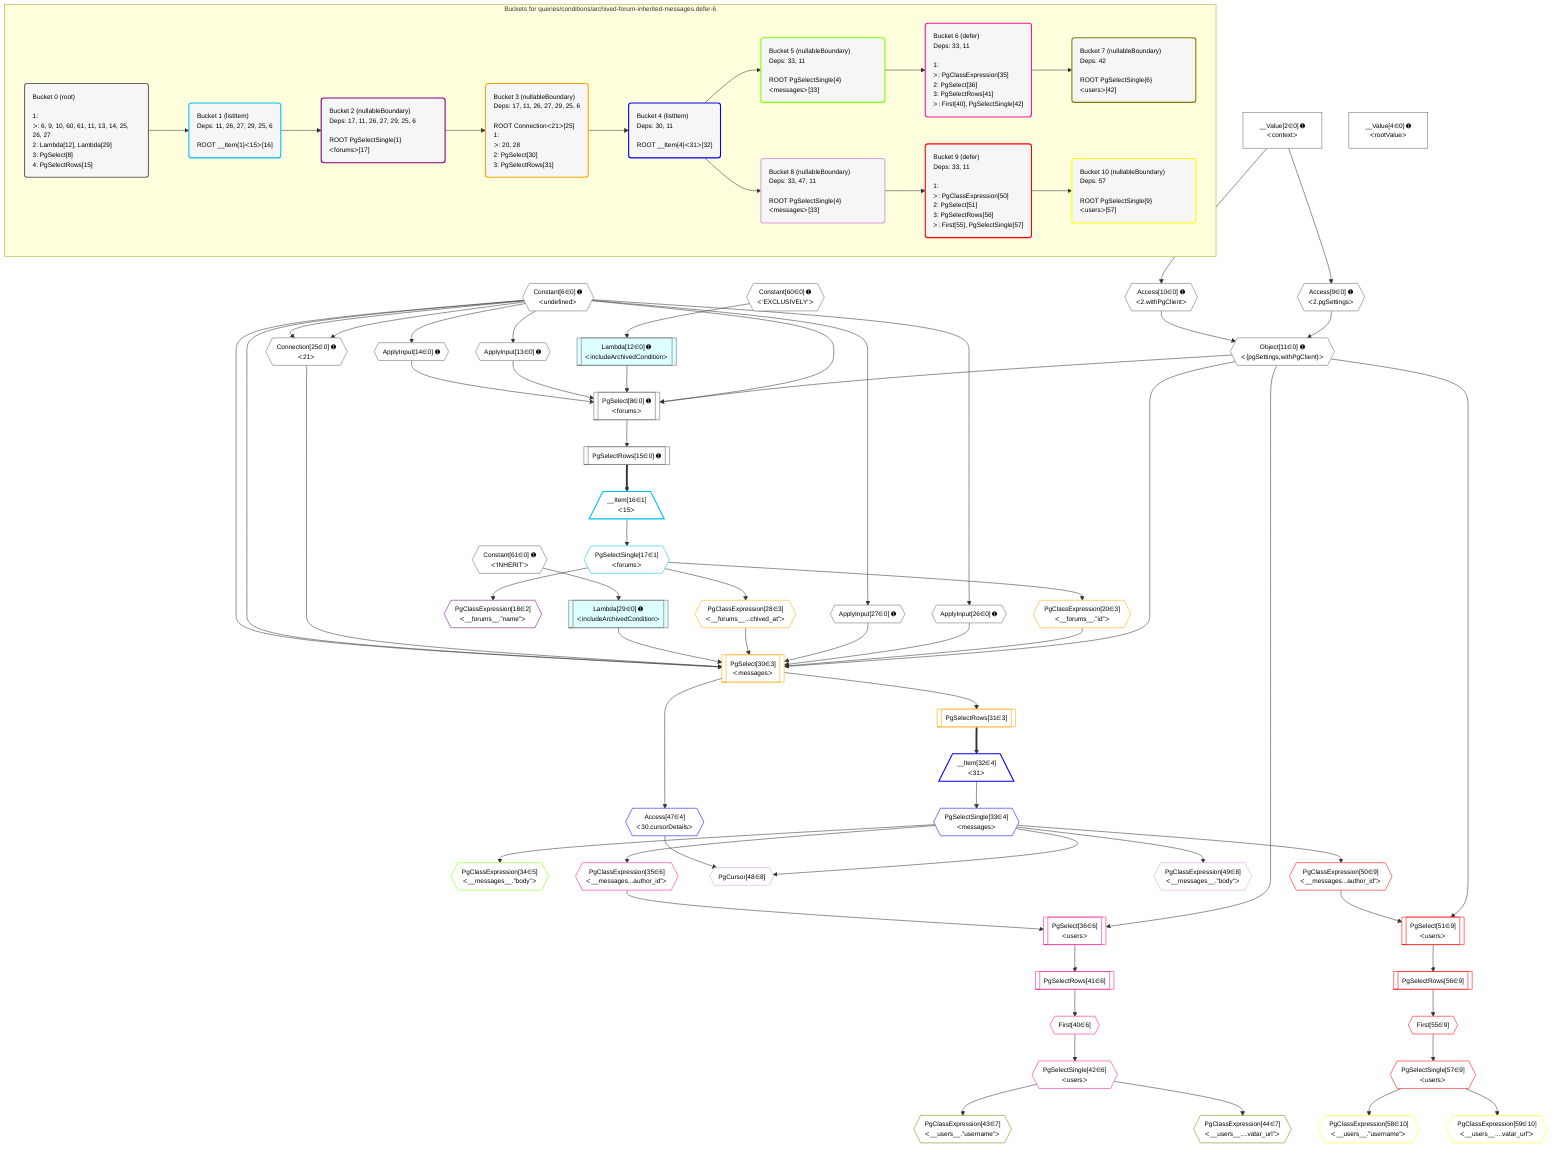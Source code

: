 %%{init: {'themeVariables': { 'fontSize': '12px'}}}%%
graph TD
    classDef path fill:#eee,stroke:#000,color:#000
    classDef plan fill:#fff,stroke-width:1px,color:#000
    classDef itemplan fill:#fff,stroke-width:2px,color:#000
    classDef unbatchedplan fill:#dff,stroke-width:1px,color:#000
    classDef sideeffectplan fill:#fcc,stroke-width:2px,color:#000
    classDef bucket fill:#f6f6f6,color:#000,stroke-width:2px,text-align:left


    %% plan dependencies
    PgSelect8[["PgSelect[8∈0] ➊<br />ᐸforumsᐳ"]]:::plan
    Object11{{"Object[11∈0] ➊<br />ᐸ{pgSettings,withPgClient}ᐳ"}}:::plan
    Constant6{{"Constant[6∈0] ➊<br />ᐸundefinedᐳ"}}:::plan
    Lambda12[["Lambda[12∈0] ➊<br />ᐸincludeArchivedConditionᐳ"]]:::unbatchedplan
    ApplyInput13{{"ApplyInput[13∈0] ➊"}}:::plan
    ApplyInput14{{"ApplyInput[14∈0] ➊"}}:::plan
    Object11 & Constant6 & Lambda12 & ApplyInput13 & ApplyInput14 --> PgSelect8
    Access9{{"Access[9∈0] ➊<br />ᐸ2.pgSettingsᐳ"}}:::plan
    Access10{{"Access[10∈0] ➊<br />ᐸ2.withPgClientᐳ"}}:::plan
    Access9 & Access10 --> Object11
    Connection25{{"Connection[25∈0] ➊<br />ᐸ21ᐳ"}}:::plan
    Constant6 & Constant6 --> Connection25
    __Value2["__Value[2∈0] ➊<br />ᐸcontextᐳ"]:::plan
    __Value2 --> Access9
    __Value2 --> Access10
    Constant60{{"Constant[60∈0] ➊<br />ᐸ'EXCLUSIVELY'ᐳ"}}:::plan
    Constant60 --> Lambda12
    Constant6 --> ApplyInput13
    Constant6 --> ApplyInput14
    PgSelectRows15[["PgSelectRows[15∈0] ➊"]]:::plan
    PgSelect8 --> PgSelectRows15
    ApplyInput26{{"ApplyInput[26∈0] ➊"}}:::plan
    Constant6 --> ApplyInput26
    ApplyInput27{{"ApplyInput[27∈0] ➊"}}:::plan
    Constant6 --> ApplyInput27
    Lambda29[["Lambda[29∈0] ➊<br />ᐸincludeArchivedConditionᐳ"]]:::unbatchedplan
    Constant61{{"Constant[61∈0] ➊<br />ᐸ'INHERIT'ᐳ"}}:::plan
    Constant61 --> Lambda29
    __Value4["__Value[4∈0] ➊<br />ᐸrootValueᐳ"]:::plan
    __Item16[/"__Item[16∈1]<br />ᐸ15ᐳ"\]:::itemplan
    PgSelectRows15 ==> __Item16
    PgSelectSingle17{{"PgSelectSingle[17∈1]<br />ᐸforumsᐳ"}}:::plan
    __Item16 --> PgSelectSingle17
    PgClassExpression18{{"PgClassExpression[18∈2]<br />ᐸ__forums__.”name”ᐳ"}}:::plan
    PgSelectSingle17 --> PgClassExpression18
    PgSelect30[["PgSelect[30∈3]<br />ᐸmessagesᐳ"]]:::plan
    PgClassExpression20{{"PgClassExpression[20∈3]<br />ᐸ__forums__.”id”ᐳ"}}:::plan
    PgClassExpression28{{"PgClassExpression[28∈3]<br />ᐸ__forums__...chived_at”ᐳ"}}:::plan
    Object11 & PgClassExpression20 & ApplyInput26 & ApplyInput27 & PgClassExpression28 & Lambda29 & Connection25 & Constant6 & Constant6 --> PgSelect30
    PgSelectSingle17 --> PgClassExpression20
    PgSelectSingle17 --> PgClassExpression28
    PgSelectRows31[["PgSelectRows[31∈3]"]]:::plan
    PgSelect30 --> PgSelectRows31
    __Item32[/"__Item[32∈4]<br />ᐸ31ᐳ"\]:::itemplan
    PgSelectRows31 ==> __Item32
    PgSelectSingle33{{"PgSelectSingle[33∈4]<br />ᐸmessagesᐳ"}}:::plan
    __Item32 --> PgSelectSingle33
    Access47{{"Access[47∈4]<br />ᐸ30.cursorDetailsᐳ"}}:::plan
    PgSelect30 --> Access47
    PgClassExpression34{{"PgClassExpression[34∈5]<br />ᐸ__messages__.”body”ᐳ"}}:::plan
    PgSelectSingle33 --> PgClassExpression34
    PgSelect36[["PgSelect[36∈6]<br />ᐸusersᐳ"]]:::plan
    PgClassExpression35{{"PgClassExpression[35∈6]<br />ᐸ__messages...author_id”ᐳ"}}:::plan
    Object11 & PgClassExpression35 --> PgSelect36
    PgSelectSingle33 --> PgClassExpression35
    First40{{"First[40∈6]"}}:::plan
    PgSelectRows41[["PgSelectRows[41∈6]"]]:::plan
    PgSelectRows41 --> First40
    PgSelect36 --> PgSelectRows41
    PgSelectSingle42{{"PgSelectSingle[42∈6]<br />ᐸusersᐳ"}}:::plan
    First40 --> PgSelectSingle42
    PgClassExpression43{{"PgClassExpression[43∈7]<br />ᐸ__users__.”username”ᐳ"}}:::plan
    PgSelectSingle42 --> PgClassExpression43
    PgClassExpression44{{"PgClassExpression[44∈7]<br />ᐸ__users__....vatar_url”ᐳ"}}:::plan
    PgSelectSingle42 --> PgClassExpression44
    PgCursor48{{"PgCursor[48∈8]"}}:::plan
    PgSelectSingle33 & Access47 --> PgCursor48
    PgClassExpression49{{"PgClassExpression[49∈8]<br />ᐸ__messages__.”body”ᐳ"}}:::plan
    PgSelectSingle33 --> PgClassExpression49
    PgSelect51[["PgSelect[51∈9]<br />ᐸusersᐳ"]]:::plan
    PgClassExpression50{{"PgClassExpression[50∈9]<br />ᐸ__messages...author_id”ᐳ"}}:::plan
    Object11 & PgClassExpression50 --> PgSelect51
    PgSelectSingle33 --> PgClassExpression50
    First55{{"First[55∈9]"}}:::plan
    PgSelectRows56[["PgSelectRows[56∈9]"]]:::plan
    PgSelectRows56 --> First55
    PgSelect51 --> PgSelectRows56
    PgSelectSingle57{{"PgSelectSingle[57∈9]<br />ᐸusersᐳ"}}:::plan
    First55 --> PgSelectSingle57
    PgClassExpression58{{"PgClassExpression[58∈10]<br />ᐸ__users__.”username”ᐳ"}}:::plan
    PgSelectSingle57 --> PgClassExpression58
    PgClassExpression59{{"PgClassExpression[59∈10]<br />ᐸ__users__....vatar_url”ᐳ"}}:::plan
    PgSelectSingle57 --> PgClassExpression59

    %% define steps

    subgraph "Buckets for queries/conditions/archived-forum-inherited-messages.defer-6"
    Bucket0("Bucket 0 (root)<br /><br />1: <br />ᐳ: 6, 9, 10, 60, 61, 11, 13, 14, 25, 26, 27<br />2: Lambda[12], Lambda[29]<br />3: PgSelect[8]<br />4: PgSelectRows[15]"):::bucket
    classDef bucket0 stroke:#696969
    class Bucket0,__Value2,__Value4,Constant6,PgSelect8,Access9,Access10,Object11,Lambda12,ApplyInput13,ApplyInput14,PgSelectRows15,Connection25,ApplyInput26,ApplyInput27,Lambda29,Constant60,Constant61 bucket0
    Bucket1("Bucket 1 (listItem)<br />Deps: 11, 26, 27, 29, 25, 6<br /><br />ROOT __Item{1}ᐸ15ᐳ[16]"):::bucket
    classDef bucket1 stroke:#00bfff
    class Bucket1,__Item16,PgSelectSingle17 bucket1
    Bucket2("Bucket 2 (nullableBoundary)<br />Deps: 17, 11, 26, 27, 29, 25, 6<br /><br />ROOT PgSelectSingle{1}ᐸforumsᐳ[17]"):::bucket
    classDef bucket2 stroke:#7f007f
    class Bucket2,PgClassExpression18 bucket2
    Bucket3("Bucket 3 (nullableBoundary)<br />Deps: 17, 11, 26, 27, 29, 25, 6<br /><br />ROOT Connectionᐸ21ᐳ[25]<br />1: <br />ᐳ: 20, 28<br />2: PgSelect[30]<br />3: PgSelectRows[31]"):::bucket
    classDef bucket3 stroke:#ffa500
    class Bucket3,PgClassExpression20,PgClassExpression28,PgSelect30,PgSelectRows31 bucket3
    Bucket4("Bucket 4 (listItem)<br />Deps: 30, 11<br /><br />ROOT __Item{4}ᐸ31ᐳ[32]"):::bucket
    classDef bucket4 stroke:#0000ff
    class Bucket4,__Item32,PgSelectSingle33,Access47 bucket4
    Bucket5("Bucket 5 (nullableBoundary)<br />Deps: 33, 11<br /><br />ROOT PgSelectSingle{4}ᐸmessagesᐳ[33]"):::bucket
    classDef bucket5 stroke:#7fff00
    class Bucket5,PgClassExpression34 bucket5
    Bucket6("Bucket 6 (defer)<br />Deps: 33, 11<br /><br />1: <br />ᐳ: PgClassExpression[35]<br />2: PgSelect[36]<br />3: PgSelectRows[41]<br />ᐳ: First[40], PgSelectSingle[42]"):::bucket
    classDef bucket6 stroke:#ff1493
    class Bucket6,PgClassExpression35,PgSelect36,First40,PgSelectRows41,PgSelectSingle42 bucket6
    Bucket7("Bucket 7 (nullableBoundary)<br />Deps: 42<br /><br />ROOT PgSelectSingle{6}ᐸusersᐳ[42]"):::bucket
    classDef bucket7 stroke:#808000
    class Bucket7,PgClassExpression43,PgClassExpression44 bucket7
    Bucket8("Bucket 8 (nullableBoundary)<br />Deps: 33, 47, 11<br /><br />ROOT PgSelectSingle{4}ᐸmessagesᐳ[33]"):::bucket
    classDef bucket8 stroke:#dda0dd
    class Bucket8,PgCursor48,PgClassExpression49 bucket8
    Bucket9("Bucket 9 (defer)<br />Deps: 33, 11<br /><br />1: <br />ᐳ: PgClassExpression[50]<br />2: PgSelect[51]<br />3: PgSelectRows[56]<br />ᐳ: First[55], PgSelectSingle[57]"):::bucket
    classDef bucket9 stroke:#ff0000
    class Bucket9,PgClassExpression50,PgSelect51,First55,PgSelectRows56,PgSelectSingle57 bucket9
    Bucket10("Bucket 10 (nullableBoundary)<br />Deps: 57<br /><br />ROOT PgSelectSingle{9}ᐸusersᐳ[57]"):::bucket
    classDef bucket10 stroke:#ffff00
    class Bucket10,PgClassExpression58,PgClassExpression59 bucket10
    Bucket0 --> Bucket1
    Bucket1 --> Bucket2
    Bucket2 --> Bucket3
    Bucket3 --> Bucket4
    Bucket4 --> Bucket5 & Bucket8
    Bucket5 --> Bucket6
    Bucket6 --> Bucket7
    Bucket8 --> Bucket9
    Bucket9 --> Bucket10
    end